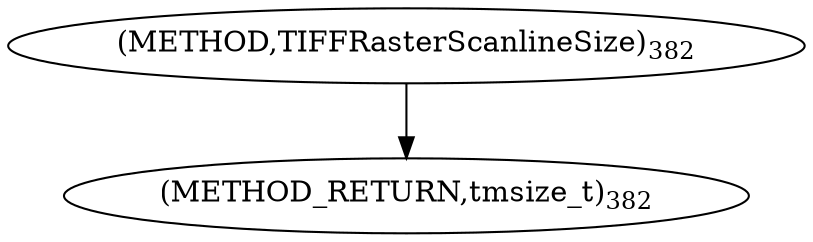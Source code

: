 digraph "TIFFRasterScanlineSize" {  
"8579" [label = <(METHOD,TIFFRasterScanlineSize)<SUB>382</SUB>> ]
"8581" [label = <(METHOD_RETURN,tmsize_t)<SUB>382</SUB>> ]
  "8579" -> "8581" 
}
